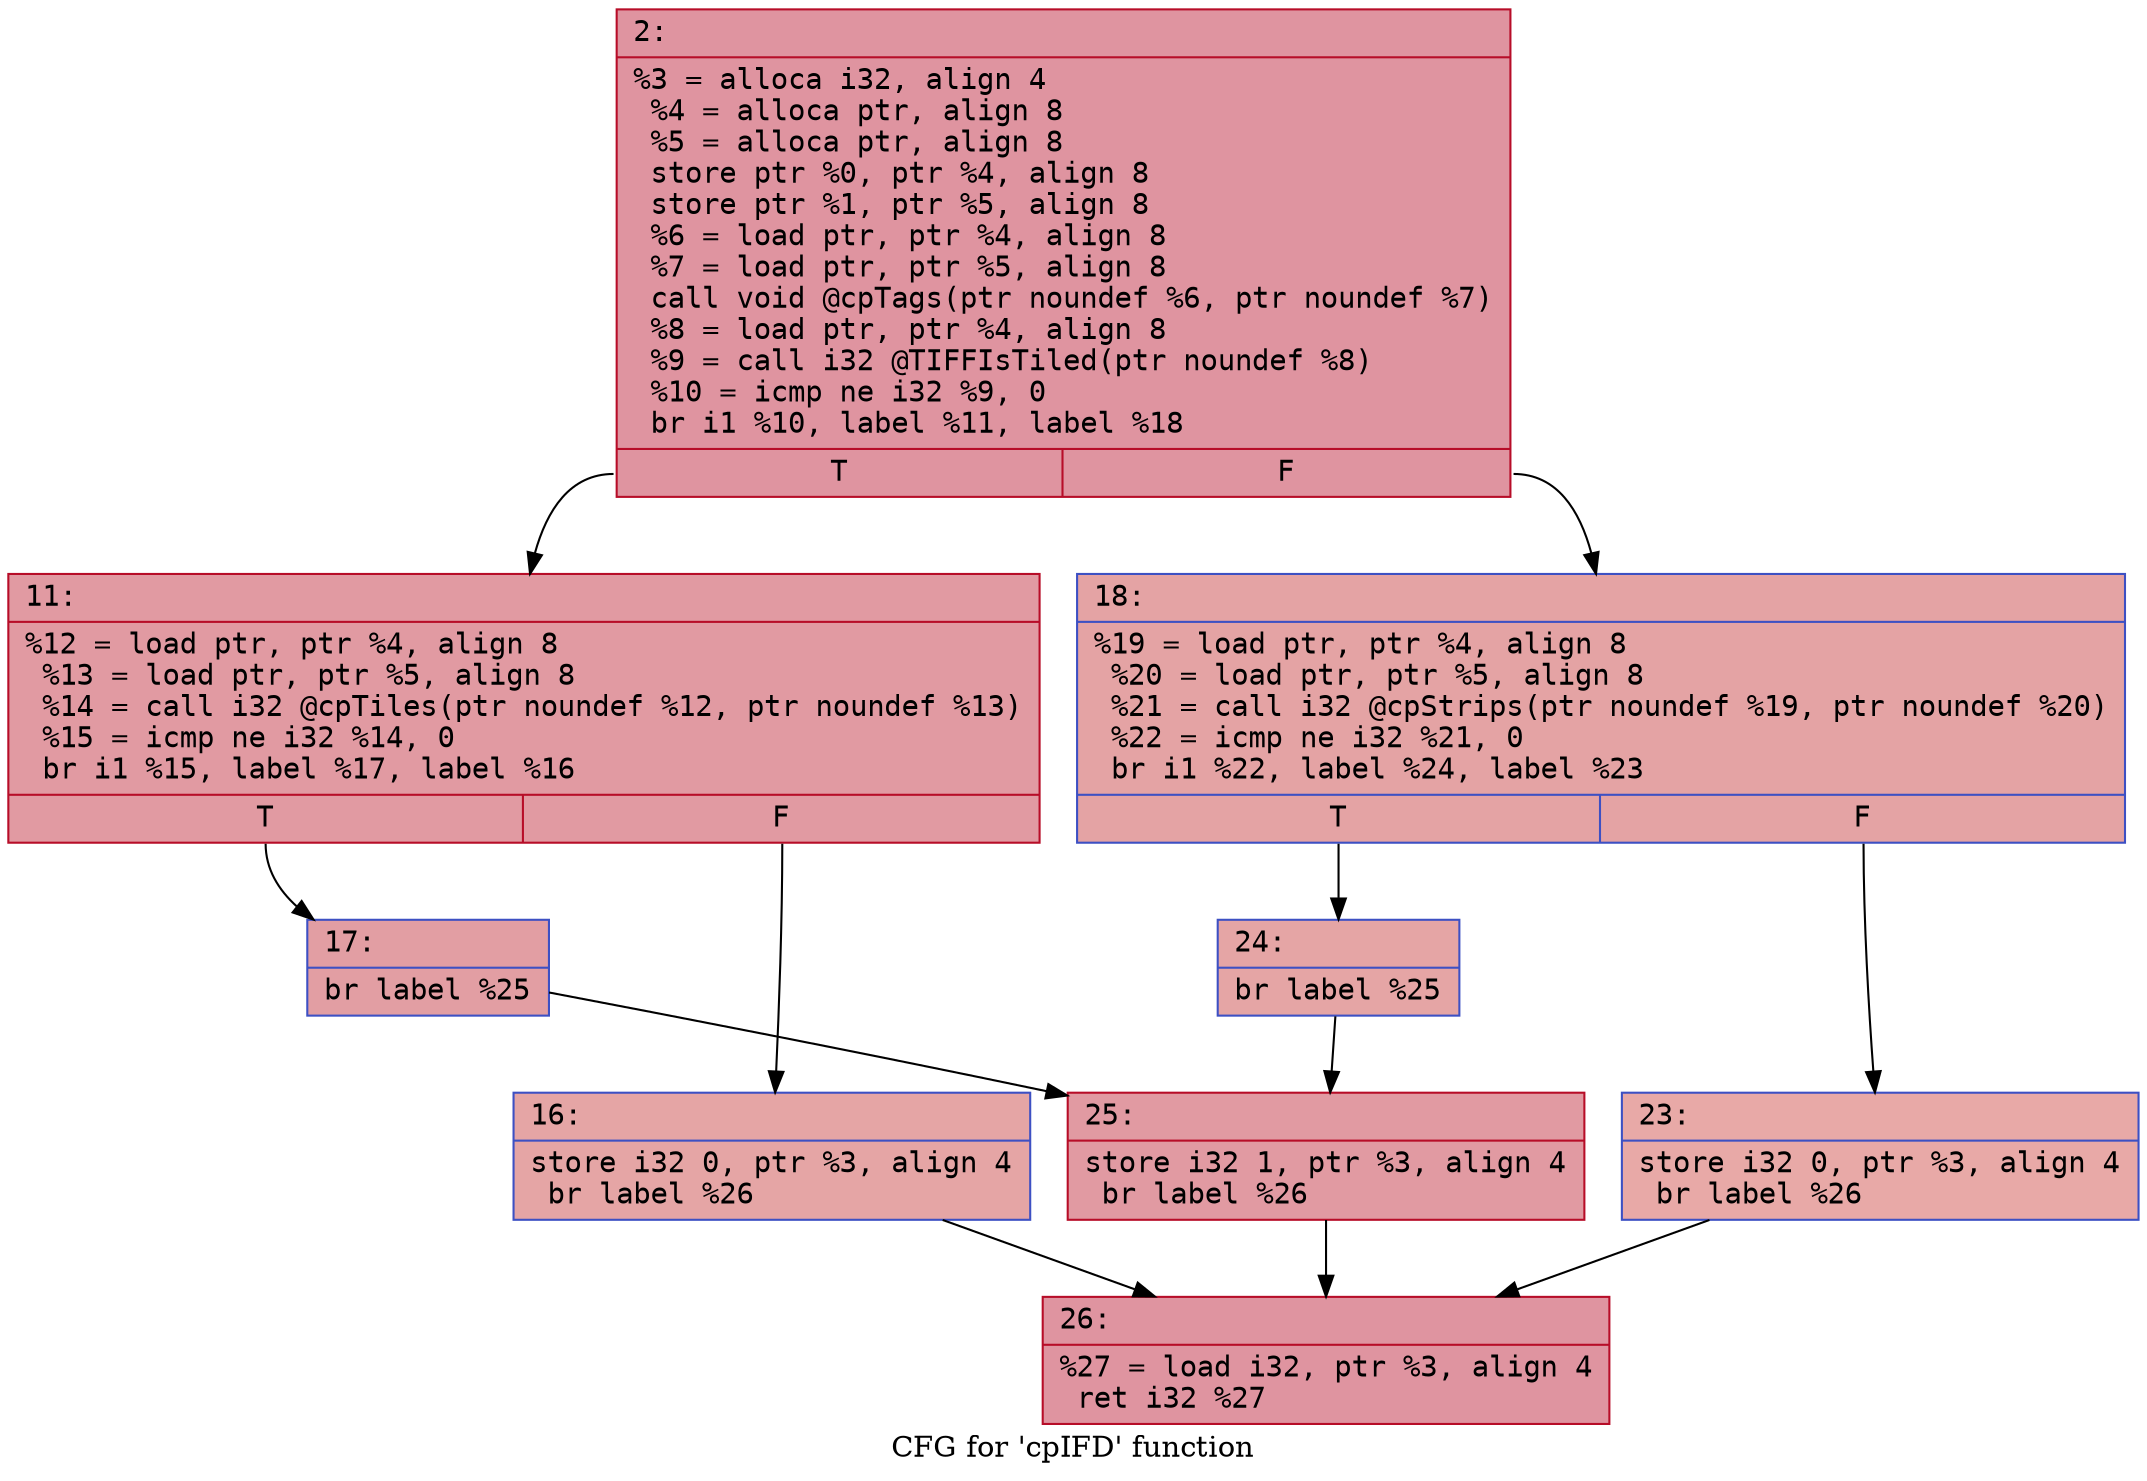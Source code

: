 digraph "CFG for 'cpIFD' function" {
	label="CFG for 'cpIFD' function";

	Node0x60000159b930 [shape=record,color="#b70d28ff", style=filled, fillcolor="#b70d2870" fontname="Courier",label="{2:\l|  %3 = alloca i32, align 4\l  %4 = alloca ptr, align 8\l  %5 = alloca ptr, align 8\l  store ptr %0, ptr %4, align 8\l  store ptr %1, ptr %5, align 8\l  %6 = load ptr, ptr %4, align 8\l  %7 = load ptr, ptr %5, align 8\l  call void @cpTags(ptr noundef %6, ptr noundef %7)\l  %8 = load ptr, ptr %4, align 8\l  %9 = call i32 @TIFFIsTiled(ptr noundef %8)\l  %10 = icmp ne i32 %9, 0\l  br i1 %10, label %11, label %18\l|{<s0>T|<s1>F}}"];
	Node0x60000159b930:s0 -> Node0x60000159b980[tooltip="2 -> 11\nProbability 62.50%" ];
	Node0x60000159b930:s1 -> Node0x60000159ba70[tooltip="2 -> 18\nProbability 37.50%" ];
	Node0x60000159b980 [shape=record,color="#b70d28ff", style=filled, fillcolor="#bb1b2c70" fontname="Courier",label="{11:\l|  %12 = load ptr, ptr %4, align 8\l  %13 = load ptr, ptr %5, align 8\l  %14 = call i32 @cpTiles(ptr noundef %12, ptr noundef %13)\l  %15 = icmp ne i32 %14, 0\l  br i1 %15, label %17, label %16\l|{<s0>T|<s1>F}}"];
	Node0x60000159b980:s0 -> Node0x60000159ba20[tooltip="11 -> 17\nProbability 62.50%" ];
	Node0x60000159b980:s1 -> Node0x60000159b9d0[tooltip="11 -> 16\nProbability 37.50%" ];
	Node0x60000159b9d0 [shape=record,color="#3d50c3ff", style=filled, fillcolor="#c5333470" fontname="Courier",label="{16:\l|  store i32 0, ptr %3, align 4\l  br label %26\l}"];
	Node0x60000159b9d0 -> Node0x60000159bbb0[tooltip="16 -> 26\nProbability 100.00%" ];
	Node0x60000159ba20 [shape=record,color="#3d50c3ff", style=filled, fillcolor="#be242e70" fontname="Courier",label="{17:\l|  br label %25\l}"];
	Node0x60000159ba20 -> Node0x60000159bb60[tooltip="17 -> 25\nProbability 100.00%" ];
	Node0x60000159ba70 [shape=record,color="#3d50c3ff", style=filled, fillcolor="#c32e3170" fontname="Courier",label="{18:\l|  %19 = load ptr, ptr %4, align 8\l  %20 = load ptr, ptr %5, align 8\l  %21 = call i32 @cpStrips(ptr noundef %19, ptr noundef %20)\l  %22 = icmp ne i32 %21, 0\l  br i1 %22, label %24, label %23\l|{<s0>T|<s1>F}}"];
	Node0x60000159ba70:s0 -> Node0x60000159bb10[tooltip="18 -> 24\nProbability 62.50%" ];
	Node0x60000159ba70:s1 -> Node0x60000159bac0[tooltip="18 -> 23\nProbability 37.50%" ];
	Node0x60000159bac0 [shape=record,color="#3d50c3ff", style=filled, fillcolor="#ca3b3770" fontname="Courier",label="{23:\l|  store i32 0, ptr %3, align 4\l  br label %26\l}"];
	Node0x60000159bac0 -> Node0x60000159bbb0[tooltip="23 -> 26\nProbability 100.00%" ];
	Node0x60000159bb10 [shape=record,color="#3d50c3ff", style=filled, fillcolor="#c5333470" fontname="Courier",label="{24:\l|  br label %25\l}"];
	Node0x60000159bb10 -> Node0x60000159bb60[tooltip="24 -> 25\nProbability 100.00%" ];
	Node0x60000159bb60 [shape=record,color="#b70d28ff", style=filled, fillcolor="#bb1b2c70" fontname="Courier",label="{25:\l|  store i32 1, ptr %3, align 4\l  br label %26\l}"];
	Node0x60000159bb60 -> Node0x60000159bbb0[tooltip="25 -> 26\nProbability 100.00%" ];
	Node0x60000159bbb0 [shape=record,color="#b70d28ff", style=filled, fillcolor="#b70d2870" fontname="Courier",label="{26:\l|  %27 = load i32, ptr %3, align 4\l  ret i32 %27\l}"];
}
